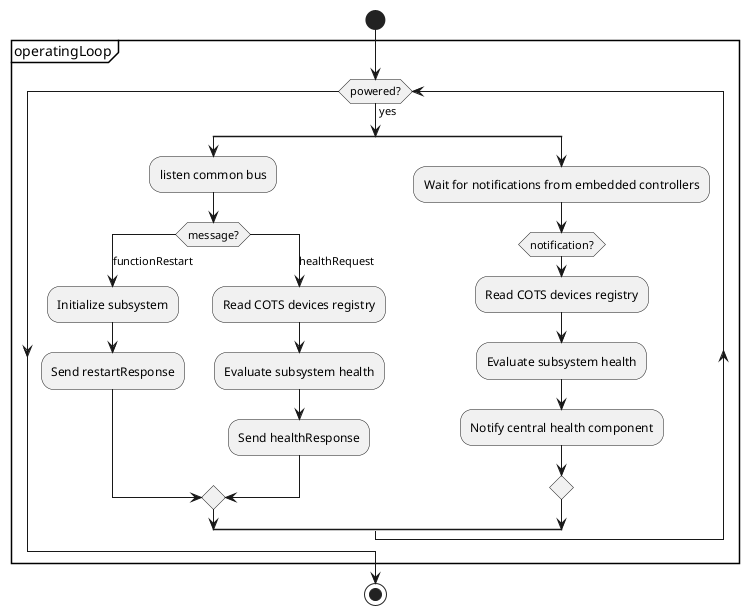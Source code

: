 @startuml
start

partition operatingLoop {

    while (powered?) is (yes)
        split
            :listen common bus;
            switch (message?)
            case (functionRestart)
                :Initialize subsystem;
                :Send restartResponse;
            case (healthRequest)
                :Read COTS devices registry;
                :Evaluate subsystem health;
                :Send healthResponse;
            endswitch
        split again
            :Wait for notifications from embedded controllers;
            switch (notification?)
            case ()
                :Read COTS devices registry;
                :Evaluate subsystem health;
                :Notify central health component;
            endswitch
        end split
    endwhile
}


stop
@enduml